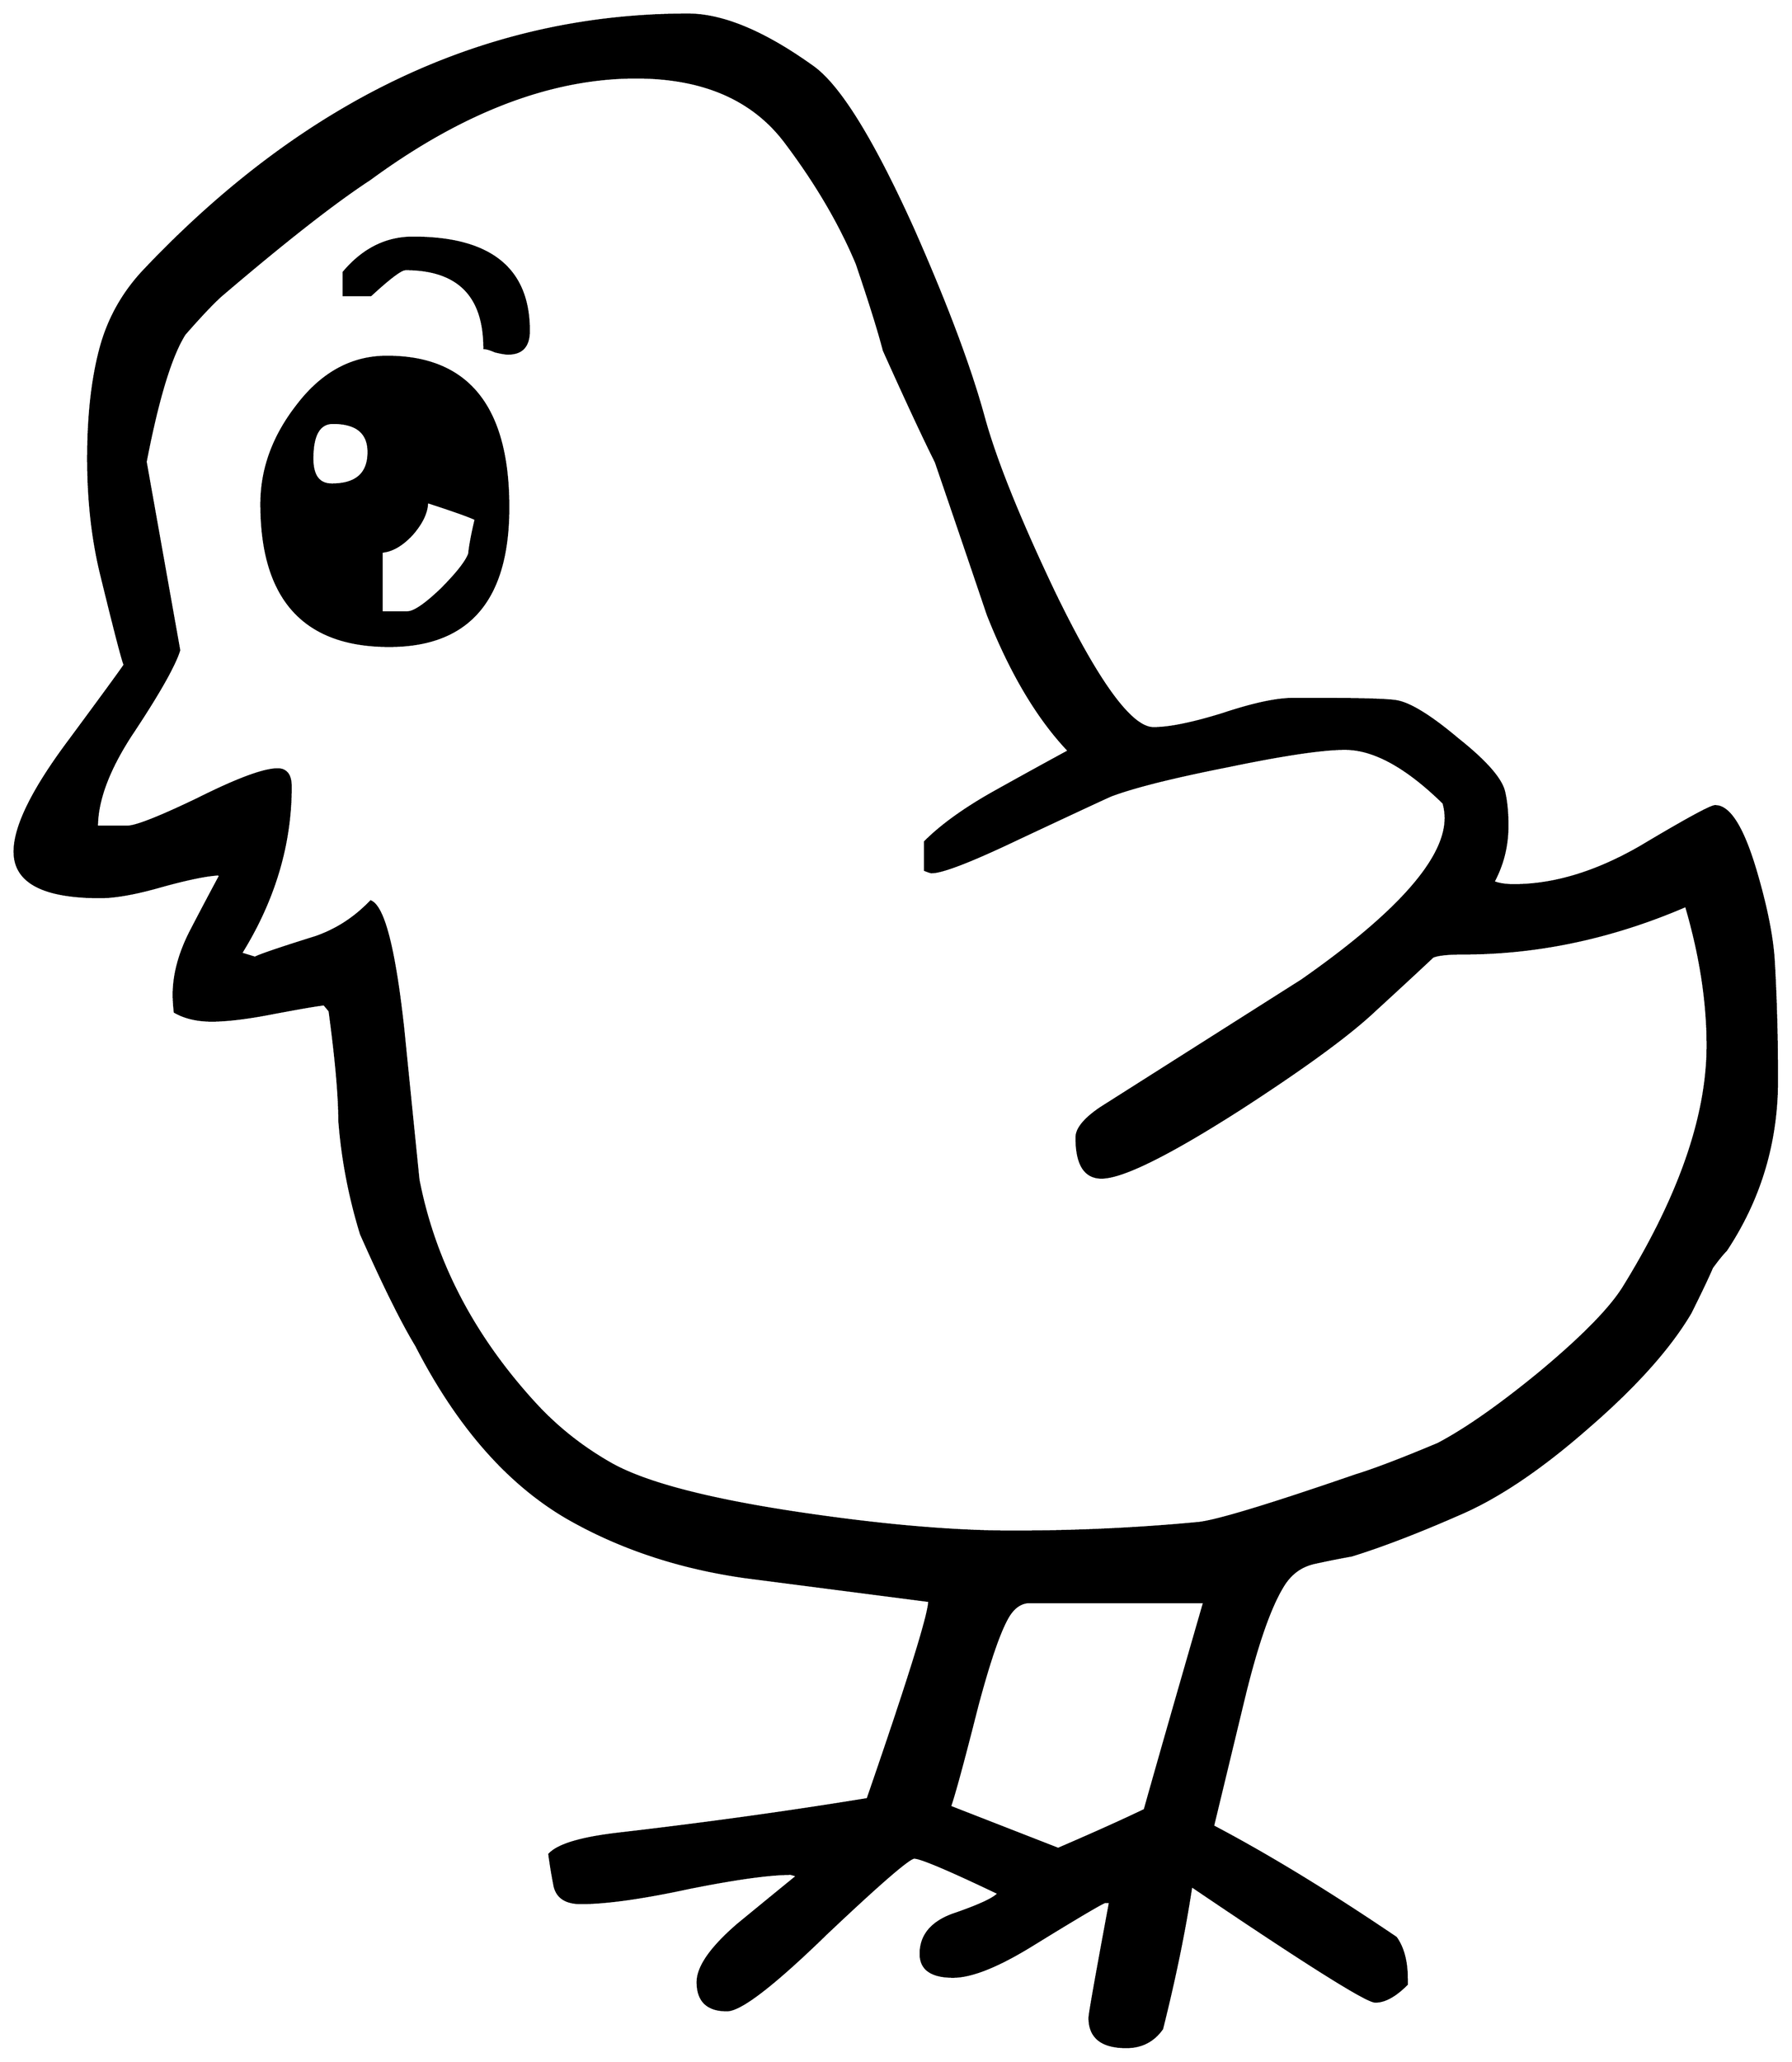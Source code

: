 


\begin{tikzpicture}[y=0.80pt, x=0.80pt, yscale=-1.0, xscale=1.0, inner sep=0pt, outer sep=0pt]
\begin{scope}[shift={(100.0,1696.0)},nonzero rule]
  \path[draw=.,fill=.,line width=1.600pt] (1710.0,-527.0) ..
    controls (1710.0,-469.667) and (1694.333,-417.333) ..
    (1663.0,-370.0) .. controls (1659.667,-366.667) and
    (1655.333,-361.333) .. (1650.0,-354.0) .. controls
    (1646.0,-344.667) and (1639.333,-330.667) .. (1630.0,-312.0) ..
    controls (1610.667,-279.333) and (1579.0,-244.0) ..
    (1535.0,-206.0) .. controls (1491.667,-168.0) and
    (1452.0,-141.333) .. (1416.0,-126.0) .. controls
    (1378.0,-109.333) and (1345.0,-96.667) .. (1317.0,-88.0) ..
    controls (1305.667,-86.0) and (1294.0,-83.667) .. (1282.0,-81.0)
    .. controls (1270.667,-78.333) and (1261.667,-72.0) ..
    (1255.0,-62.0) .. controls (1242.333,-42.667) and (1229.667,-6.667)
    .. (1217.0,46.0) .. controls (1207.667,84.667) and
    (1198.333,123.333) .. (1189.0,162.0) .. controls (1239.667,188.667)
    and (1296.0,223.0) .. (1358.0,265.0) .. controls
    (1364.667,274.333) and (1368.0,287.0) .. (1368.0,303.0) --
    (1368.0,308.0) .. controls (1357.333,318.667) and (1347.667,324.0)
    .. (1339.0,324.0) .. controls (1331.0,324.0) and
    (1274.333,288.333) .. (1169.0,217.0) .. controls (1163.0,257.0)
    and (1154.0,301.0) .. (1142.0,349.0) .. controls
    (1134.0,360.333) and (1123.0,366.0) .. (1109.0,366.0) ..
    controls (1086.333,366.0) and (1075.0,357.0) .. (1075.0,339.0)
    .. controls (1075.0,335.667) and (1081.333,300.0) ..
    (1094.0,232.0) -- (1089.0,232.0) .. controls (1083.0,234.667)
    and (1060.0,248.333) .. (1020.0,273.0) .. controls
    (989.333,291.667) and (965.667,301.0) .. (949.0,301.0) .. controls
    (929.0,301.0) and (919.0,294.0) .. (919.0,280.0) .. controls
    (919.0,263.333) and (928.667,251.333) .. (948.0,244.0) .. controls
    (973.333,235.333) and (987.667,228.667) .. (991.0,224.0) .. controls
    (945.0,202.0) and (919.0,191.0) .. (913.0,191.0) .. controls
    (908.333,191.0) and (881.333,214.333) .. (832.0,261.0) .. controls
    (783.333,308.333) and (752.667,332.0) .. (740.0,332.0) .. controls
    (722.0,332.0) and (713.0,323.333) .. (713.0,306.0) .. controls
    (713.0,292.0) and (725.333,274.333) .. (750.0,253.0) .. controls
    (768.667,237.667) and (787.0,222.667) .. (805.0,208.0) .. controls
    (803.667,207.333) and (801.667,206.667) .. (799.0,206.0) .. controls
    (779.667,206.0) and (748.333,210.333) .. (705.0,219.0) .. controls
    (661.667,228.333) and (628.333,233.0) .. (605.0,233.0) .. controls
    (591.667,233.0) and (583.667,228.0) .. (581.0,218.0) .. controls
    (579.0,208.0) and (577.333,198.0) .. (576.0,188.0) .. controls
    (584.0,179.333) and (605.0,173.0) .. (639.0,169.0) .. controls
    (719.667,159.667) and (796.667,149.0) .. (870.0,137.0) .. controls
    (908.0,27.0) and (927.0,-34.0) .. (927.0,-46.0) .. controls
    (870.333,-53.333) and (813.667,-60.667) .. (757.0,-68.0) .. controls
    (695.667,-76.667) and (640.667,-95.0) .. (592.0,-123.0) ..
    controls (537.333,-155.0) and (491.0,-208.0) .. (453.0,-282.0)
    .. controls (439.667,-304.0) and (422.667,-338.333) ..
    (402.0,-385.0) .. controls (391.333,-419.667) and (384.667,-454.667)
    .. (382.0,-490.0) .. controls (382.0,-512.667) and
    (379.0,-546.333) .. (373.0,-591.0) -- (368.0,-597.0) ..
    controls (361.333,-596.333) and (344.0,-593.333) .. (316.0,-588.0)
    .. controls (294.667,-584.0) and (277.333,-582.0) ..
    (264.0,-582.0) .. controls (250.667,-582.0) and (239.333,-584.667)
    .. (230.0,-590.0) .. controls (229.333,-596.0) and
    (229.0,-601.333) .. (229.0,-606.0) .. controls (229.0,-624.0)
    and (234.0,-643.0) .. (244.0,-663.0) .. controls
    (253.333,-681.0) and (262.667,-698.667) .. (272.0,-716.0) --
    (270.0,-717.0) .. controls (258.667,-716.333) and (241.0,-712.667)
    .. (217.0,-706.0) .. controls (193.667,-699.333) and
    (175.0,-696.0) .. (161.0,-696.0) .. controls (108.333,-696.0)
    and (82.0,-710.0) .. (82.0,-738.0) .. controls (82.0,-761.333)
    and (99.0,-795.667) .. (133.0,-841.0) .. controls
    (167.0,-887.0) and (184.0,-910.333) .. (184.0,-911.0) ..
    controls (184.0,-906.333) and (176.667,-934.0) .. (162.0,-994.0)
    .. controls (154.0,-1026.667) and (150.0,-1062.333) ..
    (150.0,-1101.0) .. controls (150.0,-1141.667) and
    (154.0,-1176.333) .. (162.0,-1205.0) .. controls
    (169.333,-1231.0) and (182.333,-1254.0) .. (201.0,-1274.0) ..
    controls (350.333,-1432.0) and (518.0,-1511.0) ..
    (704.0,-1511.0) .. controls (736.0,-1511.0) and
    (774.333,-1495.0) .. (819.0,-1463.0) .. controls
    (843.667,-1445.667) and (874.667,-1395.667) .. (912.0,-1313.0) ..
    controls (942.667,-1243.667) and (964.333,-1186.0) ..
    (977.0,-1140.0) .. controls (987.667,-1100.667) and
    (1009.333,-1046.667) .. (1042.0,-978.0) .. controls
    (1082.667,-894.0) and (1113.333,-852.0) .. (1134.0,-852.0) ..
    controls (1148.667,-852.0) and (1170.0,-856.333) ..
    (1198.0,-865.0) .. controls (1226.0,-874.333) and
    (1247.667,-879.0) .. (1263.0,-879.0) -- (1288.0,-879.0) ..
    controls (1325.333,-879.0) and (1348.667,-878.333) ..
    (1358.0,-877.0) .. controls (1370.667,-875.0) and
    (1389.667,-863.333) .. (1415.0,-842.0) .. controls
    (1441.0,-821.333) and (1455.333,-805.0) .. (1458.0,-793.0) ..
    controls (1460.0,-784.333) and (1461.0,-774.0) ..
    (1461.0,-762.0) .. controls (1461.0,-743.333) and
    (1456.667,-726.0) .. (1448.0,-710.0) .. controls
    (1452.667,-708.0) and (1459.0,-707.0) .. (1467.0,-707.0) ..
    controls (1504.333,-707.0) and (1543.667,-719.0) ..
    (1585.0,-743.0) .. controls (1626.333,-767.667) and
    (1649.0,-780.0) .. (1653.0,-780.0) .. controls
    (1666.333,-780.0) and (1679.0,-759.333) .. (1691.0,-718.0) ..
    controls (1700.333,-686.0) and (1705.667,-659.0) ..
    (1707.0,-637.0) .. controls (1709.0,-602.333) and
    (1710.0,-565.667) .. (1710.0,-527.0) -- cycle(1646.0,-559.0)
    .. controls (1646.0,-599.667) and (1639.333,-642.667) ..
    (1626.0,-688.0) .. controls (1558.0,-658.667) and
    (1489.333,-644.0) .. (1420.0,-644.0) .. controls
    (1406.0,-644.0) and (1396.667,-643.0) .. (1392.0,-641.0) ..
    controls (1380.0,-629.667) and (1362.0,-613.0) ..
    (1338.0,-591.0) .. controls (1314.667,-569.0) and
    (1273.667,-539.0) .. (1215.0,-501.0) .. controls
    (1148.333,-458.333) and (1105.333,-437.0) .. (1086.0,-437.0) ..
    controls (1070.667,-437.0) and (1063.0,-449.333) ..
    (1063.0,-474.0) .. controls (1063.0,-482.0) and
    (1070.333,-491.0) .. (1085.0,-501.0) .. controls
    (1147.0,-540.333) and (1209.0,-579.667) .. (1271.0,-619.0) ..
    controls (1359.667,-681.0) and (1404.0,-731.0) ..
    (1404.0,-769.0) .. controls (1404.0,-773.667) and
    (1403.333,-778.333) .. (1402.0,-783.0) .. controls
    (1368.0,-816.333) and (1337.667,-833.0) .. (1311.0,-833.0) ..
    controls (1290.333,-833.0) and (1254.333,-827.667) ..
    (1203.0,-817.0) .. controls (1152.333,-807.0) and
    (1116.333,-798.0) .. (1095.0,-790.0) .. controls
    (1091.667,-788.667) and (1063.0,-775.333) .. (1009.0,-750.0) ..
    controls (965.667,-729.333) and (939.0,-719.0) .. (929.0,-719.0)
    .. controls (928.333,-719.0) and (926.333,-719.667) ..
    (923.0,-721.0) -- (923.0,-747.0) .. controls (938.333,-762.333)
    and (959.667,-777.667) .. (987.0,-793.0) .. controls
    (1009.667,-805.667) and (1032.667,-818.333) .. (1056.0,-831.0) ..
    controls (1027.333,-861.0) and (1002.333,-903.0) ..
    (981.0,-957.0) .. controls (965.0,-1004.333) and
    (949.0,-1051.333) .. (933.0,-1098.0) .. controls
    (921.667,-1120.667) and (905.667,-1155.0) .. (885.0,-1201.0) ..
    controls (880.333,-1219.0) and (872.0,-1245.667) ..
    (860.0,-1281.0) .. controls (844.667,-1317.667) and
    (823.0,-1354.667) .. (795.0,-1392.0) .. controls
    (765.0,-1432.667) and (718.667,-1453.0) .. (656.0,-1453.0) ..
    controls (577.333,-1453.0) and (495.333,-1421.667) ..
    (410.0,-1359.0) .. controls (377.333,-1337.667) and
    (331.333,-1301.667) .. (272.0,-1251.0) .. controls
    (264.0,-1243.667) and (253.0,-1232.0) .. (239.0,-1216.0) ..
    controls (226.333,-1196.0) and (214.333,-1156.667) ..
    (203.0,-1098.0) -- (234.0,-924.0) .. controls (229.333,-909.333)
    and (214.333,-883.0) .. (189.0,-845.0) .. controls
    (168.333,-813.0) and (158.0,-785.0) .. (158.0,-761.0) --
    (186.0,-761.0) .. controls (194.0,-761.0) and (216.0,-769.667)
    .. (252.0,-787.0) .. controls (288.0,-805.0) and
    (312.333,-814.0) .. (325.0,-814.0) .. controls (333.0,-814.0)
    and (337.0,-808.667) .. (337.0,-798.0) .. controls
    (337.0,-744.667) and (321.667,-693.333) .. (291.0,-644.0) --
    (304.0,-640.0) .. controls (309.333,-642.667) and (328.0,-649.0)
    .. (360.0,-659.0) .. controls (379.333,-665.667) and
    (396.333,-676.667) .. (411.0,-692.0) .. controls (423.0,-686.667)
    and (433.0,-647.333) .. (441.0,-574.0) .. controls
    (445.667,-527.333) and (450.333,-481.0) .. (455.0,-435.0) ..
    controls (469.667,-359.667) and (505.333,-291.0) .. (562.0,-229.0)
    .. controls (582.667,-206.333) and (606.667,-187.333) ..
    (634.0,-172.0) .. controls (666.667,-154.0) and (726.667,-138.667)
    .. (814.0,-126.0) .. controls (887.333,-115.333) and
    (950.667,-110.0) .. (1004.0,-110.0) .. controls
    (1062.667,-110.0) and (1120.0,-112.667) .. (1176.0,-118.0) ..
    controls (1193.333,-120.0) and (1241.667,-134.667) ..
    (1321.0,-162.0) .. controls (1338.333,-167.333) and
    (1363.667,-177.0) .. (1397.0,-191.0) .. controls
    (1422.333,-204.333) and (1453.333,-226.0) .. (1490.0,-256.0) ..
    controls (1529.333,-288.667) and (1555.333,-315.0) ..
    (1568.0,-335.0) .. controls (1620.0,-419.0) and
    (1646.0,-493.667) .. (1646.0,-559.0) -- cycle(1181.0,-45.0) --
    (1020.0,-45.0) .. controls (1012.0,-45.0) and (1005.333,-40.667)
    .. (1000.0,-32.0) .. controls (992.0,-18.667) and (982.333,9.333)
    .. (971.0,52.0) .. controls (958.333,102.0) and (950.0,132.667)
    .. (946.0,144.0) -- (1046.0,183.0) .. controls
    (1080.0,168.333) and (1106.667,156.333) .. (1126.0,147.0) ..
    controls (1138.0,104.333) and (1156.333,40.333) .. (1181.0,-45.0)
    -- cycle(557.0,-1219.0) .. controls (557.0,-1205.0) and
    (550.667,-1198.0) .. (538.0,-1198.0) .. controls
    (535.333,-1198.0) and (531.333,-1198.667) .. (526.0,-1200.0) ..
    controls (521.333,-1202.0) and (518.0,-1203.0) ..
    (516.0,-1203.0) .. controls (516.0,-1251.667) and
    (491.667,-1276.0) .. (443.0,-1276.0) .. controls
    (439.0,-1276.0) and (428.333,-1268.0) .. (411.0,-1252.0) --
    (386.0,-1252.0) -- (386.0,-1273.0) .. controls
    (404.0,-1294.333) and (425.333,-1305.0) .. (450.0,-1305.0) ..
    controls (521.333,-1305.0) and (557.0,-1276.333) ..
    (557.0,-1219.0) -- cycle(538.0,-1056.0) .. controls
    (538.0,-970.667) and (501.333,-928.0) .. (428.0,-928.0) ..
    controls (349.333,-928.0) and (310.0,-971.667) ..
    (310.0,-1059.0) .. controls (310.0,-1091.667) and
    (321.333,-1122.333) .. (344.0,-1151.0) .. controls
    (366.667,-1180.333) and (394.0,-1195.0) .. (426.0,-1195.0) ..
    controls (500.667,-1195.0) and (538.0,-1148.667) ..
    (538.0,-1056.0) -- cycle(409.0,-1107.0) .. controls
    (409.0,-1125.0) and (398.0,-1134.0) .. (376.0,-1134.0) ..
    controls (363.333,-1134.0) and (357.0,-1123.0) ..
    (357.0,-1101.0) .. controls (357.0,-1085.0) and
    (363.0,-1077.0) .. (375.0,-1077.0) .. controls
    (397.667,-1077.0) and (409.0,-1087.0) .. (409.0,-1107.0) --
    cycle(508.0,-1045.0) .. controls (502.667,-1047.667) and
    (487.667,-1053.0) .. (463.0,-1061.0) .. controls
    (463.0,-1051.667) and (458.333,-1041.667) .. (449.0,-1031.0) ..
    controls (439.667,-1021.0) and (430.333,-1015.667) ..
    (421.0,-1015.0) -- (421.0,-959.0) -- (445.0,-959.0) ..
    controls (451.0,-959.0) and (461.333,-966.0) .. (476.0,-980.0)
    .. controls (490.667,-994.667) and (499.333,-1005.667) ..
    (502.0,-1013.0) .. controls (502.667,-1020.333) and
    (504.667,-1031.0) .. (508.0,-1045.0) -- cycle;
\end{scope}

\end{tikzpicture}

